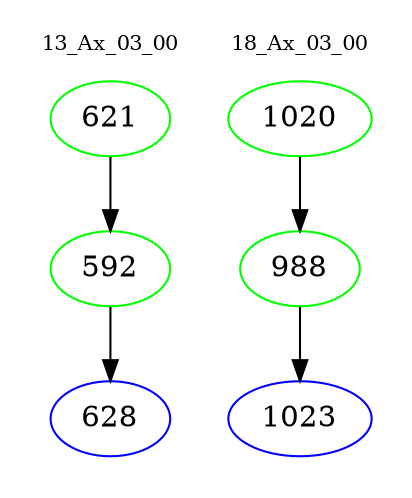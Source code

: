 digraph{
subgraph cluster_0 {
color = white
label = "13_Ax_03_00";
fontsize=10;
T0_621 [label="621", color="green"]
T0_621 -> T0_592 [color="black"]
T0_592 [label="592", color="green"]
T0_592 -> T0_628 [color="black"]
T0_628 [label="628", color="blue"]
}
subgraph cluster_1 {
color = white
label = "18_Ax_03_00";
fontsize=10;
T1_1020 [label="1020", color="green"]
T1_1020 -> T1_988 [color="black"]
T1_988 [label="988", color="green"]
T1_988 -> T1_1023 [color="black"]
T1_1023 [label="1023", color="blue"]
}
}
